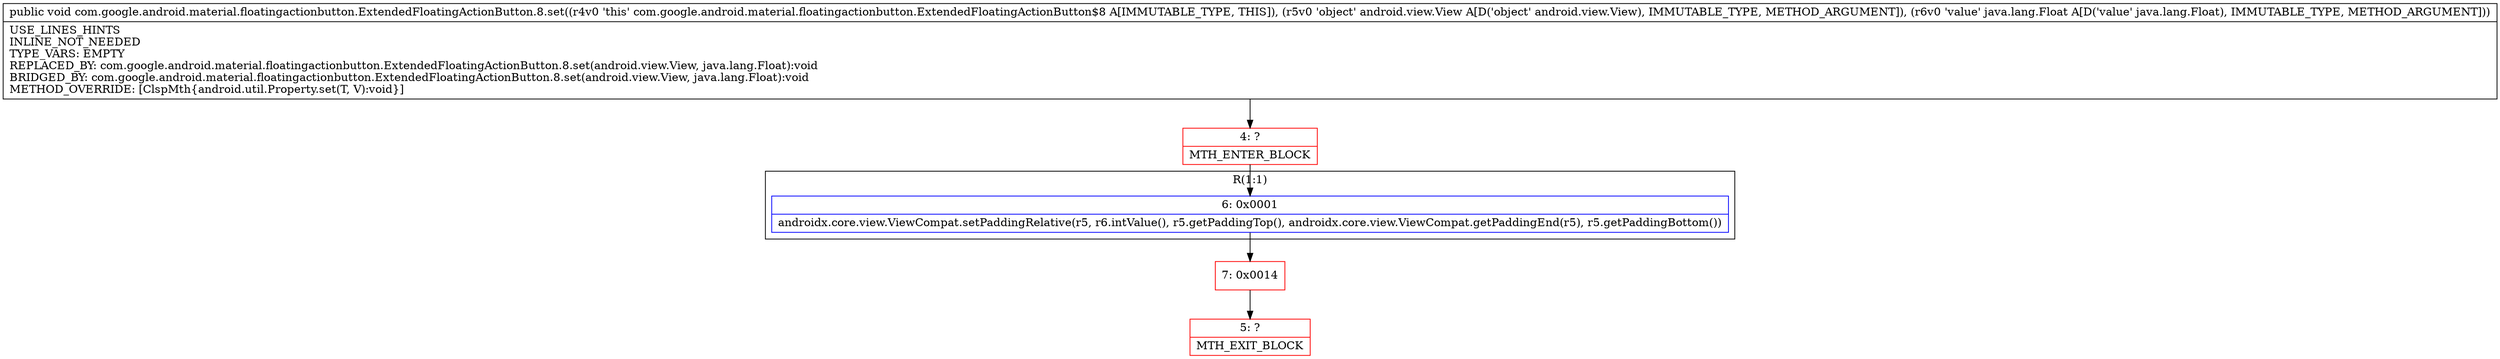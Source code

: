 digraph "CFG forcom.google.android.material.floatingactionbutton.ExtendedFloatingActionButton.8.set(Landroid\/view\/View;Ljava\/lang\/Float;)V" {
subgraph cluster_Region_575496605 {
label = "R(1:1)";
node [shape=record,color=blue];
Node_6 [shape=record,label="{6\:\ 0x0001|androidx.core.view.ViewCompat.setPaddingRelative(r5, r6.intValue(), r5.getPaddingTop(), androidx.core.view.ViewCompat.getPaddingEnd(r5), r5.getPaddingBottom())\l}"];
}
Node_4 [shape=record,color=red,label="{4\:\ ?|MTH_ENTER_BLOCK\l}"];
Node_7 [shape=record,color=red,label="{7\:\ 0x0014}"];
Node_5 [shape=record,color=red,label="{5\:\ ?|MTH_EXIT_BLOCK\l}"];
MethodNode[shape=record,label="{public void com.google.android.material.floatingactionbutton.ExtendedFloatingActionButton.8.set((r4v0 'this' com.google.android.material.floatingactionbutton.ExtendedFloatingActionButton$8 A[IMMUTABLE_TYPE, THIS]), (r5v0 'object' android.view.View A[D('object' android.view.View), IMMUTABLE_TYPE, METHOD_ARGUMENT]), (r6v0 'value' java.lang.Float A[D('value' java.lang.Float), IMMUTABLE_TYPE, METHOD_ARGUMENT]))  | USE_LINES_HINTS\lINLINE_NOT_NEEDED\lTYPE_VARS: EMPTY\lREPLACED_BY: com.google.android.material.floatingactionbutton.ExtendedFloatingActionButton.8.set(android.view.View, java.lang.Float):void\lBRIDGED_BY: com.google.android.material.floatingactionbutton.ExtendedFloatingActionButton.8.set(android.view.View, java.lang.Float):void\lMETHOD_OVERRIDE: [ClspMth\{android.util.Property.set(T, V):void\}]\l}"];
MethodNode -> Node_4;Node_6 -> Node_7;
Node_4 -> Node_6;
Node_7 -> Node_5;
}

